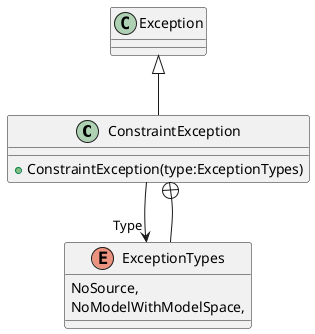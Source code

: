 @startuml
class ConstraintException {
    + ConstraintException(type:ExceptionTypes)
}
enum ExceptionTypes {
    NoSource,
    NoModelWithModelSpace,
}
Exception <|-- ConstraintException
ConstraintException --> "Type" ExceptionTypes
ConstraintException +-- ExceptionTypes
@enduml
